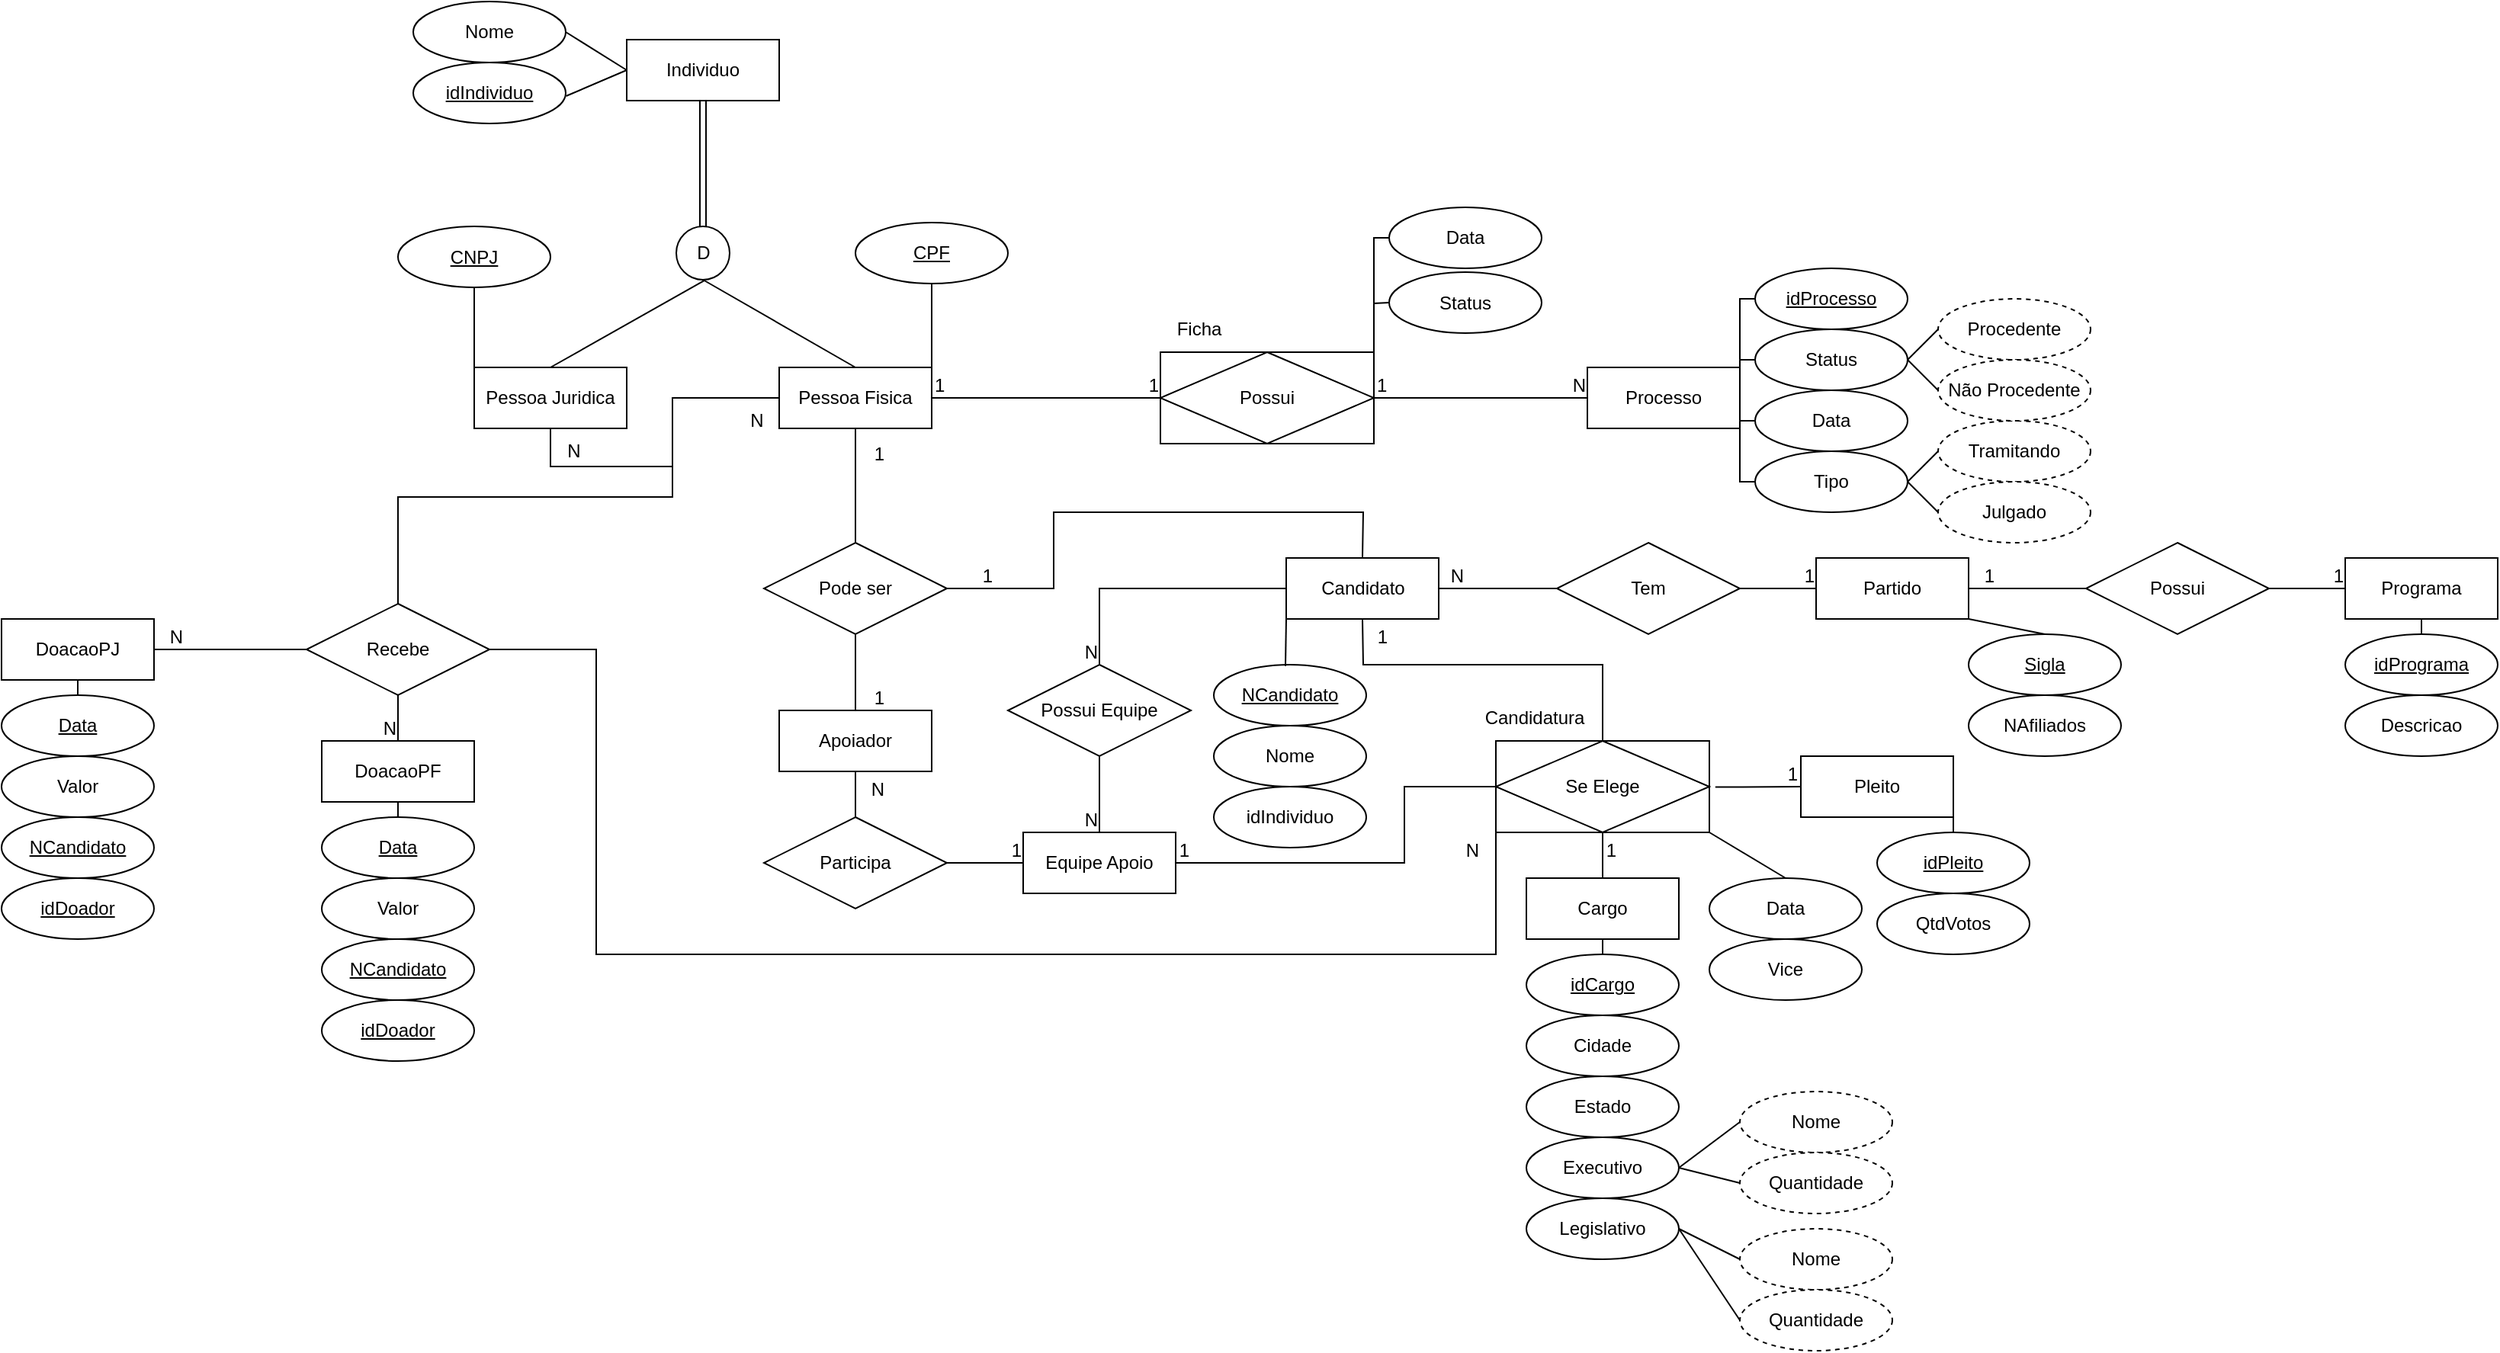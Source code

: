 <mxfile version="24.4.8" type="device">
  <diagram id="C5RBs43oDa-KdzZeNtuy" name="Page-1">
    <mxGraphModel dx="1834" dy="-9" grid="1" gridSize="10" guides="1" tooltips="1" connect="1" arrows="1" fold="1" page="0" pageScale="1" pageWidth="827" pageHeight="1169" math="0" shadow="0">
      <root>
        <mxCell id="WIyWlLk6GJQsqaUBKTNV-0" />
        <mxCell id="WIyWlLk6GJQsqaUBKTNV-1" parent="WIyWlLk6GJQsqaUBKTNV-0" />
        <mxCell id="jks6n9giqGohDa0L0r9i-27" value="D" style="ellipse;whiteSpace=wrap;html=1;aspect=fixed;" vertex="1" parent="WIyWlLk6GJQsqaUBKTNV-1">
          <mxGeometry x="82.5" y="1082.5" width="35" height="35" as="geometry" />
        </mxCell>
        <mxCell id="jks6n9giqGohDa0L0r9i-31" value="" style="endArrow=none;html=1;rounded=0;entryX=0.5;entryY=0;entryDx=0;entryDy=0;exitX=0.5;exitY=1;exitDx=0;exitDy=0;" edge="1" parent="WIyWlLk6GJQsqaUBKTNV-1" source="jks6n9giqGohDa0L0r9i-27" target="jks6n9giqGohDa0L0r9i-64">
          <mxGeometry width="50" height="50" relative="1" as="geometry">
            <mxPoint x="42.5" y="1075" as="sourcePoint" />
            <mxPoint x="92.5" y="1025" as="targetPoint" />
          </mxGeometry>
        </mxCell>
        <mxCell id="jks6n9giqGohDa0L0r9i-33" value="" style="endArrow=none;html=1;rounded=0;entryX=0.529;entryY=1.014;entryDx=0;entryDy=0;entryPerimeter=0;exitX=0.5;exitY=0;exitDx=0;exitDy=0;" edge="1" parent="WIyWlLk6GJQsqaUBKTNV-1" source="jks6n9giqGohDa0L0r9i-63" target="jks6n9giqGohDa0L0r9i-27">
          <mxGeometry width="50" height="50" relative="1" as="geometry">
            <mxPoint x="60" y="1170" as="sourcePoint" />
            <mxPoint x="110" y="1120" as="targetPoint" />
          </mxGeometry>
        </mxCell>
        <mxCell id="jks6n9giqGohDa0L0r9i-37" value="" style="endArrow=none;html=1;rounded=0;exitX=1;exitY=0.5;exitDx=0;exitDy=0;entryX=0;entryY=0.5;entryDx=0;entryDy=0;" edge="1" parent="WIyWlLk6GJQsqaUBKTNV-1" target="jks6n9giqGohDa0L0r9i-62">
          <mxGeometry width="50" height="50" relative="1" as="geometry">
            <mxPoint x="10" y="955" as="sourcePoint" />
            <mxPoint x="90" y="890" as="targetPoint" />
          </mxGeometry>
        </mxCell>
        <mxCell id="jks6n9giqGohDa0L0r9i-38" value="" style="endArrow=none;html=1;rounded=0;exitX=1.004;exitY=0.55;exitDx=0;exitDy=0;entryX=0;entryY=0.5;entryDx=0;entryDy=0;exitPerimeter=0;" edge="1" parent="WIyWlLk6GJQsqaUBKTNV-1" target="jks6n9giqGohDa0L0r9i-62">
          <mxGeometry width="50" height="50" relative="1" as="geometry">
            <mxPoint x="10.24" y="997" as="sourcePoint" />
            <mxPoint x="70" y="1030" as="targetPoint" />
          </mxGeometry>
        </mxCell>
        <mxCell id="jks6n9giqGohDa0L0r9i-39" value="Nome" style="ellipse;whiteSpace=wrap;html=1;align=center;" vertex="1" parent="WIyWlLk6GJQsqaUBKTNV-1">
          <mxGeometry x="-90" y="935" width="100" height="40" as="geometry" />
        </mxCell>
        <mxCell id="jks6n9giqGohDa0L0r9i-40" value="idIndividuo" style="ellipse;whiteSpace=wrap;html=1;align=center;fontStyle=4" vertex="1" parent="WIyWlLk6GJQsqaUBKTNV-1">
          <mxGeometry x="-90" y="975" width="100" height="40" as="geometry" />
        </mxCell>
        <mxCell id="jks6n9giqGohDa0L0r9i-41" value="CNPJ" style="ellipse;whiteSpace=wrap;html=1;align=center;fontStyle=4" vertex="1" parent="WIyWlLk6GJQsqaUBKTNV-1">
          <mxGeometry x="-100" y="1082.5" width="100" height="40" as="geometry" />
        </mxCell>
        <mxCell id="jks6n9giqGohDa0L0r9i-42" value="&lt;div&gt;CPF&lt;/div&gt;" style="ellipse;whiteSpace=wrap;html=1;align=center;fontStyle=4" vertex="1" parent="WIyWlLk6GJQsqaUBKTNV-1">
          <mxGeometry x="200" y="1080" width="100" height="40" as="geometry" />
        </mxCell>
        <mxCell id="jks6n9giqGohDa0L0r9i-46" value="" style="endArrow=none;html=1;rounded=0;exitX=0;exitY=0;exitDx=0;exitDy=0;entryX=0.5;entryY=1;entryDx=0;entryDy=0;" edge="1" parent="WIyWlLk6GJQsqaUBKTNV-1" source="jks6n9giqGohDa0L0r9i-63" target="jks6n9giqGohDa0L0r9i-41">
          <mxGeometry width="50" height="50" relative="1" as="geometry">
            <mxPoint x="50" y="1110" as="sourcePoint" />
            <mxPoint x="100" y="1060" as="targetPoint" />
          </mxGeometry>
        </mxCell>
        <mxCell id="jks6n9giqGohDa0L0r9i-48" value="" style="endArrow=none;html=1;rounded=0;entryX=1;entryY=0;entryDx=0;entryDy=0;exitX=0.5;exitY=1;exitDx=0;exitDy=0;" edge="1" parent="WIyWlLk6GJQsqaUBKTNV-1" source="jks6n9giqGohDa0L0r9i-42" target="jks6n9giqGohDa0L0r9i-64">
          <mxGeometry width="50" height="50" relative="1" as="geometry">
            <mxPoint x="250" y="1120" as="sourcePoint" />
            <mxPoint x="250" y="1100" as="targetPoint" />
          </mxGeometry>
        </mxCell>
        <mxCell id="jks6n9giqGohDa0L0r9i-49" value="&lt;div&gt;Possui&lt;/div&gt;" style="shape=associativeEntity;whiteSpace=wrap;html=1;align=center;" vertex="1" parent="WIyWlLk6GJQsqaUBKTNV-1">
          <mxGeometry x="400" y="1165" width="140" height="60" as="geometry" />
        </mxCell>
        <mxCell id="jks6n9giqGohDa0L0r9i-50" value="Ficha" style="text;html=1;align=center;verticalAlign=middle;resizable=0;points=[];autosize=1;strokeColor=none;fillColor=none;" vertex="1" parent="WIyWlLk6GJQsqaUBKTNV-1">
          <mxGeometry x="400" y="1135" width="50" height="30" as="geometry" />
        </mxCell>
        <mxCell id="jks6n9giqGohDa0L0r9i-51" value="" style="endArrow=none;html=1;rounded=0;exitX=1;exitY=0.5;exitDx=0;exitDy=0;entryX=0;entryY=0.5;entryDx=0;entryDy=0;" edge="1" parent="WIyWlLk6GJQsqaUBKTNV-1" source="jks6n9giqGohDa0L0r9i-64" target="jks6n9giqGohDa0L0r9i-49">
          <mxGeometry relative="1" as="geometry">
            <mxPoint x="260" y="1320" as="sourcePoint" />
            <mxPoint x="420" y="1320" as="targetPoint" />
          </mxGeometry>
        </mxCell>
        <mxCell id="jks6n9giqGohDa0L0r9i-52" value="1" style="resizable=0;html=1;whiteSpace=wrap;align=left;verticalAlign=bottom;" connectable="0" vertex="1" parent="jks6n9giqGohDa0L0r9i-51">
          <mxGeometry x="-1" relative="1" as="geometry" />
        </mxCell>
        <mxCell id="jks6n9giqGohDa0L0r9i-53" value="1" style="resizable=0;html=1;whiteSpace=wrap;align=right;verticalAlign=bottom;" connectable="0" vertex="1" parent="jks6n9giqGohDa0L0r9i-51">
          <mxGeometry x="1" relative="1" as="geometry" />
        </mxCell>
        <mxCell id="jks6n9giqGohDa0L0r9i-55" value="&lt;div&gt;Status&lt;/div&gt;" style="ellipse;whiteSpace=wrap;html=1;align=center;" vertex="1" parent="WIyWlLk6GJQsqaUBKTNV-1">
          <mxGeometry x="550" y="1112.5" width="100" height="40" as="geometry" />
        </mxCell>
        <mxCell id="jks6n9giqGohDa0L0r9i-56" value="Data" style="ellipse;whiteSpace=wrap;html=1;align=center;" vertex="1" parent="WIyWlLk6GJQsqaUBKTNV-1">
          <mxGeometry x="550" y="1070" width="100" height="40" as="geometry" />
        </mxCell>
        <mxCell id="jks6n9giqGohDa0L0r9i-57" value="" style="endArrow=none;html=1;rounded=0;entryX=0;entryY=0.5;entryDx=0;entryDy=0;exitX=1;exitY=0;exitDx=0;exitDy=0;" edge="1" parent="WIyWlLk6GJQsqaUBKTNV-1" source="jks6n9giqGohDa0L0r9i-49" target="jks6n9giqGohDa0L0r9i-56">
          <mxGeometry relative="1" as="geometry">
            <mxPoint x="355" y="1099.9" as="sourcePoint" />
            <mxPoint x="515" y="1099.9" as="targetPoint" />
            <Array as="points">
              <mxPoint x="540" y="1090" />
            </Array>
          </mxGeometry>
        </mxCell>
        <mxCell id="jks6n9giqGohDa0L0r9i-60" value="" style="endArrow=none;html=1;rounded=0;entryX=0;entryY=0.5;entryDx=0;entryDy=0;exitX=1;exitY=0;exitDx=0;exitDy=0;" edge="1" parent="WIyWlLk6GJQsqaUBKTNV-1" source="jks6n9giqGohDa0L0r9i-49" target="jks6n9giqGohDa0L0r9i-55">
          <mxGeometry relative="1" as="geometry">
            <mxPoint x="570" y="1245" as="sourcePoint" />
            <mxPoint x="580" y="1170" as="targetPoint" />
            <Array as="points">
              <mxPoint x="540" y="1133" />
            </Array>
          </mxGeometry>
        </mxCell>
        <mxCell id="jks6n9giqGohDa0L0r9i-62" value="Individuo" style="whiteSpace=wrap;html=1;align=center;" vertex="1" parent="WIyWlLk6GJQsqaUBKTNV-1">
          <mxGeometry x="50" y="960" width="100" height="40" as="geometry" />
        </mxCell>
        <mxCell id="jks6n9giqGohDa0L0r9i-63" value="Pessoa Juridica" style="whiteSpace=wrap;html=1;align=center;" vertex="1" parent="WIyWlLk6GJQsqaUBKTNV-1">
          <mxGeometry x="-50" y="1175" width="100" height="40" as="geometry" />
        </mxCell>
        <mxCell id="jks6n9giqGohDa0L0r9i-64" value="Pessoa Fisica" style="whiteSpace=wrap;html=1;align=center;" vertex="1" parent="WIyWlLk6GJQsqaUBKTNV-1">
          <mxGeometry x="150" y="1175" width="100" height="40" as="geometry" />
        </mxCell>
        <mxCell id="jks6n9giqGohDa0L0r9i-65" value="&lt;div&gt;Processo&lt;/div&gt;" style="whiteSpace=wrap;html=1;align=center;" vertex="1" parent="WIyWlLk6GJQsqaUBKTNV-1">
          <mxGeometry x="680" y="1175" width="100" height="40" as="geometry" />
        </mxCell>
        <mxCell id="jks6n9giqGohDa0L0r9i-67" value="" style="endArrow=none;html=1;rounded=0;exitX=1;exitY=0.5;exitDx=0;exitDy=0;entryX=0;entryY=0.5;entryDx=0;entryDy=0;" edge="1" parent="WIyWlLk6GJQsqaUBKTNV-1" source="jks6n9giqGohDa0L0r9i-49" target="jks6n9giqGohDa0L0r9i-65">
          <mxGeometry relative="1" as="geometry">
            <mxPoint x="570" y="1210" as="sourcePoint" />
            <mxPoint x="730" y="1210" as="targetPoint" />
          </mxGeometry>
        </mxCell>
        <mxCell id="jks6n9giqGohDa0L0r9i-68" value="1" style="resizable=0;html=1;whiteSpace=wrap;align=left;verticalAlign=bottom;" connectable="0" vertex="1" parent="jks6n9giqGohDa0L0r9i-67">
          <mxGeometry x="-1" relative="1" as="geometry" />
        </mxCell>
        <mxCell id="jks6n9giqGohDa0L0r9i-69" value="N" style="resizable=0;html=1;whiteSpace=wrap;align=right;verticalAlign=bottom;" connectable="0" vertex="1" parent="jks6n9giqGohDa0L0r9i-67">
          <mxGeometry x="1" relative="1" as="geometry" />
        </mxCell>
        <mxCell id="jks6n9giqGohDa0L0r9i-70" value="&lt;div&gt;Status&lt;/div&gt;" style="ellipse;whiteSpace=wrap;html=1;align=center;" vertex="1" parent="WIyWlLk6GJQsqaUBKTNV-1">
          <mxGeometry x="790" y="1150" width="100" height="40" as="geometry" />
        </mxCell>
        <mxCell id="jks6n9giqGohDa0L0r9i-71" value="idProcesso" style="ellipse;whiteSpace=wrap;html=1;align=center;fontStyle=4" vertex="1" parent="WIyWlLk6GJQsqaUBKTNV-1">
          <mxGeometry x="790" y="1110" width="100" height="40" as="geometry" />
        </mxCell>
        <mxCell id="jks6n9giqGohDa0L0r9i-72" value="" style="endArrow=none;html=1;rounded=0;entryX=0;entryY=0.5;entryDx=0;entryDy=0;exitX=1;exitY=0;exitDx=0;exitDy=0;" edge="1" parent="WIyWlLk6GJQsqaUBKTNV-1" target="jks6n9giqGohDa0L0r9i-71">
          <mxGeometry relative="1" as="geometry">
            <mxPoint x="780" y="1180" as="sourcePoint" />
            <mxPoint x="755" y="1114.9" as="targetPoint" />
            <Array as="points">
              <mxPoint x="780" y="1130" />
            </Array>
          </mxGeometry>
        </mxCell>
        <mxCell id="jks6n9giqGohDa0L0r9i-73" value="" style="endArrow=none;html=1;rounded=0;entryX=0;entryY=0.5;entryDx=0;entryDy=0;exitX=1;exitY=0;exitDx=0;exitDy=0;" edge="1" parent="WIyWlLk6GJQsqaUBKTNV-1" target="jks6n9giqGohDa0L0r9i-70">
          <mxGeometry relative="1" as="geometry">
            <mxPoint x="780" y="1180" as="sourcePoint" />
            <mxPoint x="820" y="1185" as="targetPoint" />
            <Array as="points">
              <mxPoint x="780" y="1170" />
            </Array>
          </mxGeometry>
        </mxCell>
        <mxCell id="jks6n9giqGohDa0L0r9i-74" value="Tipo" style="ellipse;whiteSpace=wrap;html=1;align=center;" vertex="1" parent="WIyWlLk6GJQsqaUBKTNV-1">
          <mxGeometry x="790" y="1230" width="100" height="40" as="geometry" />
        </mxCell>
        <mxCell id="jks6n9giqGohDa0L0r9i-75" value="Data" style="ellipse;whiteSpace=wrap;html=1;align=center;" vertex="1" parent="WIyWlLk6GJQsqaUBKTNV-1">
          <mxGeometry x="790" y="1190" width="100" height="40" as="geometry" />
        </mxCell>
        <mxCell id="jks6n9giqGohDa0L0r9i-76" value="" style="endArrow=none;html=1;rounded=0;entryX=0;entryY=0.5;entryDx=0;entryDy=0;exitX=1;exitY=1;exitDx=0;exitDy=0;" edge="1" parent="WIyWlLk6GJQsqaUBKTNV-1" target="jks6n9giqGohDa0L0r9i-75" source="jks6n9giqGohDa0L0r9i-65">
          <mxGeometry relative="1" as="geometry">
            <mxPoint x="780" y="1220" as="sourcePoint" />
            <mxPoint x="755" y="1244.9" as="targetPoint" />
            <Array as="points">
              <mxPoint x="780" y="1210" />
            </Array>
          </mxGeometry>
        </mxCell>
        <mxCell id="jks6n9giqGohDa0L0r9i-77" value="" style="endArrow=none;html=1;rounded=0;entryX=0;entryY=0.5;entryDx=0;entryDy=0;exitX=1;exitY=1;exitDx=0;exitDy=0;" edge="1" parent="WIyWlLk6GJQsqaUBKTNV-1" target="jks6n9giqGohDa0L0r9i-74" source="jks6n9giqGohDa0L0r9i-65">
          <mxGeometry relative="1" as="geometry">
            <mxPoint x="780" y="1220" as="sourcePoint" />
            <mxPoint x="820" y="1315" as="targetPoint" />
            <Array as="points">
              <mxPoint x="780" y="1250" />
            </Array>
          </mxGeometry>
        </mxCell>
        <mxCell id="jks6n9giqGohDa0L0r9i-79" value="Pode ser" style="shape=rhombus;perimeter=rhombusPerimeter;whiteSpace=wrap;html=1;align=center;" vertex="1" parent="WIyWlLk6GJQsqaUBKTNV-1">
          <mxGeometry x="140" y="1290" width="120" height="60" as="geometry" />
        </mxCell>
        <mxCell id="jks6n9giqGohDa0L0r9i-83" value="" style="endArrow=none;html=1;rounded=0;exitX=0.5;exitY=1;exitDx=0;exitDy=0;entryX=0.5;entryY=0;entryDx=0;entryDy=0;" edge="1" parent="WIyWlLk6GJQsqaUBKTNV-1" source="jks6n9giqGohDa0L0r9i-64" target="jks6n9giqGohDa0L0r9i-79">
          <mxGeometry relative="1" as="geometry">
            <mxPoint x="250" y="1290" as="sourcePoint" />
            <mxPoint x="410" y="1290" as="targetPoint" />
          </mxGeometry>
        </mxCell>
        <mxCell id="jks6n9giqGohDa0L0r9i-84" value="1" style="resizable=0;html=1;whiteSpace=wrap;align=right;verticalAlign=bottom;" connectable="0" vertex="1" parent="jks6n9giqGohDa0L0r9i-83">
          <mxGeometry x="1" relative="1" as="geometry">
            <mxPoint x="20" y="-50" as="offset" />
          </mxGeometry>
        </mxCell>
        <mxCell id="jks6n9giqGohDa0L0r9i-85" value="Apoiador" style="whiteSpace=wrap;html=1;align=center;" vertex="1" parent="WIyWlLk6GJQsqaUBKTNV-1">
          <mxGeometry x="150" y="1400" width="100" height="40" as="geometry" />
        </mxCell>
        <mxCell id="jks6n9giqGohDa0L0r9i-86" value="Candidato" style="whiteSpace=wrap;html=1;align=center;" vertex="1" parent="WIyWlLk6GJQsqaUBKTNV-1">
          <mxGeometry x="482.5" y="1300" width="100" height="40" as="geometry" />
        </mxCell>
        <mxCell id="jks6n9giqGohDa0L0r9i-87" value="" style="endArrow=none;html=1;rounded=0;exitX=0.5;exitY=0;exitDx=0;exitDy=0;entryX=1;entryY=0.5;entryDx=0;entryDy=0;" edge="1" parent="WIyWlLk6GJQsqaUBKTNV-1" source="jks6n9giqGohDa0L0r9i-86" target="jks6n9giqGohDa0L0r9i-79">
          <mxGeometry relative="1" as="geometry">
            <mxPoint x="280" y="1225" as="sourcePoint" />
            <mxPoint x="280" y="1300" as="targetPoint" />
            <Array as="points">
              <mxPoint x="533" y="1270" />
              <mxPoint x="330" y="1270" />
              <mxPoint x="330" y="1320" />
            </Array>
          </mxGeometry>
        </mxCell>
        <mxCell id="jks6n9giqGohDa0L0r9i-88" value="1" style="resizable=0;html=1;whiteSpace=wrap;align=right;verticalAlign=bottom;" connectable="0" vertex="1" parent="jks6n9giqGohDa0L0r9i-87">
          <mxGeometry x="1" relative="1" as="geometry">
            <mxPoint x="31" as="offset" />
          </mxGeometry>
        </mxCell>
        <mxCell id="jks6n9giqGohDa0L0r9i-89" value="" style="endArrow=none;html=1;rounded=0;exitX=0.5;exitY=0;exitDx=0;exitDy=0;entryX=0.5;entryY=1;entryDx=0;entryDy=0;" edge="1" parent="WIyWlLk6GJQsqaUBKTNV-1" source="jks6n9giqGohDa0L0r9i-85" target="jks6n9giqGohDa0L0r9i-79">
          <mxGeometry relative="1" as="geometry">
            <mxPoint x="220" y="1235" as="sourcePoint" />
            <mxPoint x="220" y="1310" as="targetPoint" />
          </mxGeometry>
        </mxCell>
        <mxCell id="jks6n9giqGohDa0L0r9i-90" value="1" style="resizable=0;html=1;whiteSpace=wrap;align=right;verticalAlign=bottom;" connectable="0" vertex="1" parent="jks6n9giqGohDa0L0r9i-89">
          <mxGeometry x="1" relative="1" as="geometry">
            <mxPoint x="20" y="50" as="offset" />
          </mxGeometry>
        </mxCell>
        <mxCell id="jks6n9giqGohDa0L0r9i-100" value="Tem" style="shape=rhombus;perimeter=rhombusPerimeter;whiteSpace=wrap;html=1;align=center;" vertex="1" parent="WIyWlLk6GJQsqaUBKTNV-1">
          <mxGeometry x="660" y="1290" width="120" height="60" as="geometry" />
        </mxCell>
        <mxCell id="jks6n9giqGohDa0L0r9i-101" value="" style="endArrow=none;html=1;rounded=0;entryX=1;entryY=0.5;entryDx=0;entryDy=0;" edge="1" parent="WIyWlLk6GJQsqaUBKTNV-1" source="jks6n9giqGohDa0L0r9i-100" target="jks6n9giqGohDa0L0r9i-86">
          <mxGeometry relative="1" as="geometry">
            <mxPoint x="680" y="1440" as="sourcePoint" />
            <mxPoint x="740" y="1340" as="targetPoint" />
          </mxGeometry>
        </mxCell>
        <mxCell id="jks6n9giqGohDa0L0r9i-102" value="N" style="resizable=0;html=1;whiteSpace=wrap;align=right;verticalAlign=bottom;" connectable="0" vertex="1" parent="jks6n9giqGohDa0L0r9i-101">
          <mxGeometry x="1" relative="1" as="geometry">
            <mxPoint x="18" as="offset" />
          </mxGeometry>
        </mxCell>
        <mxCell id="jks6n9giqGohDa0L0r9i-103" value="Partido" style="whiteSpace=wrap;html=1;align=center;" vertex="1" parent="WIyWlLk6GJQsqaUBKTNV-1">
          <mxGeometry x="830" y="1300" width="100" height="40" as="geometry" />
        </mxCell>
        <mxCell id="jks6n9giqGohDa0L0r9i-104" value="" style="endArrow=none;html=1;rounded=0;exitX=1;exitY=0.5;exitDx=0;exitDy=0;entryX=0;entryY=0.5;entryDx=0;entryDy=0;" edge="1" parent="WIyWlLk6GJQsqaUBKTNV-1" source="jks6n9giqGohDa0L0r9i-100" target="jks6n9giqGohDa0L0r9i-103">
          <mxGeometry relative="1" as="geometry">
            <mxPoint x="730" y="1380" as="sourcePoint" />
            <mxPoint x="890" y="1380" as="targetPoint" />
          </mxGeometry>
        </mxCell>
        <mxCell id="jks6n9giqGohDa0L0r9i-105" value="1" style="resizable=0;html=1;whiteSpace=wrap;align=right;verticalAlign=bottom;" connectable="0" vertex="1" parent="jks6n9giqGohDa0L0r9i-104">
          <mxGeometry x="1" relative="1" as="geometry" />
        </mxCell>
        <mxCell id="jks6n9giqGohDa0L0r9i-106" value="Sigla" style="ellipse;whiteSpace=wrap;html=1;align=center;fontStyle=4" vertex="1" parent="WIyWlLk6GJQsqaUBKTNV-1">
          <mxGeometry x="930" y="1350" width="100" height="40" as="geometry" />
        </mxCell>
        <mxCell id="jks6n9giqGohDa0L0r9i-107" value="NAfiliados" style="ellipse;whiteSpace=wrap;html=1;align=center;" vertex="1" parent="WIyWlLk6GJQsqaUBKTNV-1">
          <mxGeometry x="930" y="1390" width="100" height="40" as="geometry" />
        </mxCell>
        <mxCell id="jks6n9giqGohDa0L0r9i-109" value="" style="endArrow=none;html=1;rounded=0;exitX=0.5;exitY=0;exitDx=0;exitDy=0;entryX=1;entryY=1;entryDx=0;entryDy=0;" edge="1" parent="WIyWlLk6GJQsqaUBKTNV-1" source="jks6n9giqGohDa0L0r9i-106" target="jks6n9giqGohDa0L0r9i-103">
          <mxGeometry relative="1" as="geometry">
            <mxPoint x="750" y="1340" as="sourcePoint" />
            <mxPoint x="910" y="1340" as="targetPoint" />
          </mxGeometry>
        </mxCell>
        <mxCell id="jks6n9giqGohDa0L0r9i-112" value="Possui" style="shape=rhombus;perimeter=rhombusPerimeter;whiteSpace=wrap;html=1;align=center;" vertex="1" parent="WIyWlLk6GJQsqaUBKTNV-1">
          <mxGeometry x="1007" y="1290" width="120" height="60" as="geometry" />
        </mxCell>
        <mxCell id="jks6n9giqGohDa0L0r9i-113" value="" style="endArrow=none;html=1;rounded=0;entryX=1;entryY=0.5;entryDx=0;entryDy=0;" edge="1" parent="WIyWlLk6GJQsqaUBKTNV-1" source="jks6n9giqGohDa0L0r9i-112">
          <mxGeometry relative="1" as="geometry">
            <mxPoint x="1027" y="1440" as="sourcePoint" />
            <mxPoint x="930" y="1320" as="targetPoint" />
          </mxGeometry>
        </mxCell>
        <mxCell id="jks6n9giqGohDa0L0r9i-114" value="1" style="resizable=0;html=1;whiteSpace=wrap;align=right;verticalAlign=bottom;" connectable="0" vertex="1" parent="jks6n9giqGohDa0L0r9i-113">
          <mxGeometry x="1" relative="1" as="geometry">
            <mxPoint x="18" as="offset" />
          </mxGeometry>
        </mxCell>
        <mxCell id="jks6n9giqGohDa0L0r9i-115" value="" style="edgeStyle=orthogonalEdgeStyle;rounded=0;orthogonalLoop=1;jettySize=auto;html=1;" edge="1" parent="WIyWlLk6GJQsqaUBKTNV-1" source="jks6n9giqGohDa0L0r9i-116">
          <mxGeometry relative="1" as="geometry">
            <mxPoint x="1227" y="1420" as="targetPoint" />
          </mxGeometry>
        </mxCell>
        <mxCell id="jks6n9giqGohDa0L0r9i-116" value="Programa" style="whiteSpace=wrap;html=1;align=center;" vertex="1" parent="WIyWlLk6GJQsqaUBKTNV-1">
          <mxGeometry x="1177" y="1300" width="100" height="40" as="geometry" />
        </mxCell>
        <mxCell id="jks6n9giqGohDa0L0r9i-117" value="" style="endArrow=none;html=1;rounded=0;exitX=1;exitY=0.5;exitDx=0;exitDy=0;entryX=0;entryY=0.5;entryDx=0;entryDy=0;" edge="1" parent="WIyWlLk6GJQsqaUBKTNV-1" source="jks6n9giqGohDa0L0r9i-112" target="jks6n9giqGohDa0L0r9i-116">
          <mxGeometry relative="1" as="geometry">
            <mxPoint x="1077" y="1380" as="sourcePoint" />
            <mxPoint x="1237" y="1380" as="targetPoint" />
          </mxGeometry>
        </mxCell>
        <mxCell id="jks6n9giqGohDa0L0r9i-118" value="1" style="resizable=0;html=1;whiteSpace=wrap;align=right;verticalAlign=bottom;" connectable="0" vertex="1" parent="jks6n9giqGohDa0L0r9i-117">
          <mxGeometry x="1" relative="1" as="geometry" />
        </mxCell>
        <mxCell id="jks6n9giqGohDa0L0r9i-119" value="idPrograma" style="ellipse;whiteSpace=wrap;html=1;align=center;fontStyle=4" vertex="1" parent="WIyWlLk6GJQsqaUBKTNV-1">
          <mxGeometry x="1177" y="1350" width="100" height="40" as="geometry" />
        </mxCell>
        <mxCell id="jks6n9giqGohDa0L0r9i-120" value="Descricao" style="ellipse;whiteSpace=wrap;html=1;align=center;" vertex="1" parent="WIyWlLk6GJQsqaUBKTNV-1">
          <mxGeometry x="1177" y="1390" width="100" height="40" as="geometry" />
        </mxCell>
        <mxCell id="jks6n9giqGohDa0L0r9i-121" value="" style="endArrow=none;html=1;rounded=0;exitX=0.5;exitY=0;exitDx=0;exitDy=0;entryX=0.5;entryY=1;entryDx=0;entryDy=0;" edge="1" parent="WIyWlLk6GJQsqaUBKTNV-1" source="jks6n9giqGohDa0L0r9i-119" target="jks6n9giqGohDa0L0r9i-116">
          <mxGeometry relative="1" as="geometry">
            <mxPoint x="1097" y="1340" as="sourcePoint" />
            <mxPoint x="1257" y="1340" as="targetPoint" />
          </mxGeometry>
        </mxCell>
        <mxCell id="jks6n9giqGohDa0L0r9i-125" value="Se Elege" style="shape=associativeEntity;whiteSpace=wrap;html=1;align=center;" vertex="1" parent="WIyWlLk6GJQsqaUBKTNV-1">
          <mxGeometry x="620" y="1420" width="140" height="60" as="geometry" />
        </mxCell>
        <mxCell id="jks6n9giqGohDa0L0r9i-126" value="Candidatura" style="text;html=1;align=center;verticalAlign=middle;resizable=0;points=[];autosize=1;strokeColor=none;fillColor=none;" vertex="1" parent="WIyWlLk6GJQsqaUBKTNV-1">
          <mxGeometry x="600" y="1390" width="90" height="30" as="geometry" />
        </mxCell>
        <mxCell id="jks6n9giqGohDa0L0r9i-127" value="" style="endArrow=none;html=1;rounded=0;exitX=0.5;exitY=1;exitDx=0;exitDy=0;entryX=0.5;entryY=0;entryDx=0;entryDy=0;" edge="1" parent="WIyWlLk6GJQsqaUBKTNV-1" source="jks6n9giqGohDa0L0r9i-86" target="jks6n9giqGohDa0L0r9i-125">
          <mxGeometry relative="1" as="geometry">
            <mxPoint x="500" y="1350" as="sourcePoint" />
            <mxPoint x="660" y="1350" as="targetPoint" />
            <Array as="points">
              <mxPoint x="533" y="1370" />
              <mxPoint x="580" y="1370" />
              <mxPoint x="690" y="1370" />
            </Array>
          </mxGeometry>
        </mxCell>
        <mxCell id="jks6n9giqGohDa0L0r9i-128" value="NCandidato" style="ellipse;whiteSpace=wrap;html=1;align=center;fontStyle=4" vertex="1" parent="WIyWlLk6GJQsqaUBKTNV-1">
          <mxGeometry x="435" y="1370" width="100" height="40" as="geometry" />
        </mxCell>
        <mxCell id="jks6n9giqGohDa0L0r9i-129" value="Nome" style="ellipse;whiteSpace=wrap;html=1;align=center;" vertex="1" parent="WIyWlLk6GJQsqaUBKTNV-1">
          <mxGeometry x="435" y="1410" width="100" height="40" as="geometry" />
        </mxCell>
        <mxCell id="jks6n9giqGohDa0L0r9i-130" value="idIndividuo" style="ellipse;whiteSpace=wrap;html=1;align=center;" vertex="1" parent="WIyWlLk6GJQsqaUBKTNV-1">
          <mxGeometry x="435" y="1450" width="100" height="40" as="geometry" />
        </mxCell>
        <mxCell id="jks6n9giqGohDa0L0r9i-138" value="Cargo" style="whiteSpace=wrap;html=1;align=center;" vertex="1" parent="WIyWlLk6GJQsqaUBKTNV-1">
          <mxGeometry x="640" y="1510" width="100" height="40" as="geometry" />
        </mxCell>
        <mxCell id="jks6n9giqGohDa0L0r9i-139" value="idCargo" style="ellipse;whiteSpace=wrap;html=1;align=center;fontStyle=4" vertex="1" parent="WIyWlLk6GJQsqaUBKTNV-1">
          <mxGeometry x="640" y="1560" width="100" height="40" as="geometry" />
        </mxCell>
        <mxCell id="jks6n9giqGohDa0L0r9i-140" value="Cidade" style="ellipse;whiteSpace=wrap;html=1;align=center;" vertex="1" parent="WIyWlLk6GJQsqaUBKTNV-1">
          <mxGeometry x="640" y="1600" width="100" height="40" as="geometry" />
        </mxCell>
        <mxCell id="jks6n9giqGohDa0L0r9i-141" value="Estado" style="ellipse;whiteSpace=wrap;html=1;align=center;" vertex="1" parent="WIyWlLk6GJQsqaUBKTNV-1">
          <mxGeometry x="640" y="1640" width="100" height="40" as="geometry" />
        </mxCell>
        <mxCell id="jks6n9giqGohDa0L0r9i-143" value="" style="endArrow=none;html=1;rounded=0;exitX=0.5;exitY=1;exitDx=0;exitDy=0;entryX=0.5;entryY=0;entryDx=0;entryDy=0;" edge="1" parent="WIyWlLk6GJQsqaUBKTNV-1" source="jks6n9giqGohDa0L0r9i-125" target="jks6n9giqGohDa0L0r9i-138">
          <mxGeometry relative="1" as="geometry">
            <mxPoint x="760" y="1499.43" as="sourcePoint" />
            <mxPoint x="920" y="1499.43" as="targetPoint" />
          </mxGeometry>
        </mxCell>
        <mxCell id="jks6n9giqGohDa0L0r9i-144" value="" style="endArrow=none;html=1;rounded=0;exitX=0.5;exitY=1;exitDx=0;exitDy=0;entryX=0.5;entryY=0;entryDx=0;entryDy=0;" edge="1" parent="WIyWlLk6GJQsqaUBKTNV-1" source="jks6n9giqGohDa0L0r9i-138" target="jks6n9giqGohDa0L0r9i-139">
          <mxGeometry relative="1" as="geometry">
            <mxPoint x="725" y="1560" as="sourcePoint" />
            <mxPoint x="885" y="1560" as="targetPoint" />
          </mxGeometry>
        </mxCell>
        <mxCell id="jks6n9giqGohDa0L0r9i-145" value="Pleito" style="whiteSpace=wrap;html=1;align=center;" vertex="1" parent="WIyWlLk6GJQsqaUBKTNV-1">
          <mxGeometry x="820" y="1430" width="100" height="40" as="geometry" />
        </mxCell>
        <mxCell id="jks6n9giqGohDa0L0r9i-146" value="1" style="resizable=0;html=1;whiteSpace=wrap;align=right;verticalAlign=bottom;" connectable="0" vertex="1" parent="WIyWlLk6GJQsqaUBKTNV-1">
          <mxGeometry x="550.004" y="1360" as="geometry" />
        </mxCell>
        <mxCell id="jks6n9giqGohDa0L0r9i-147" value="1" style="resizable=0;html=1;whiteSpace=wrap;align=right;verticalAlign=bottom;" connectable="0" vertex="1" parent="WIyWlLk6GJQsqaUBKTNV-1">
          <mxGeometry x="700.004" y="1500" as="geometry" />
        </mxCell>
        <mxCell id="jks6n9giqGohDa0L0r9i-148" value="" style="endArrow=none;html=1;rounded=0;exitX=1.028;exitY=0.505;exitDx=0;exitDy=0;entryX=0;entryY=0.5;entryDx=0;entryDy=0;exitPerimeter=0;" edge="1" parent="WIyWlLk6GJQsqaUBKTNV-1" source="jks6n9giqGohDa0L0r9i-125" target="jks6n9giqGohDa0L0r9i-145">
          <mxGeometry relative="1" as="geometry">
            <mxPoint x="780" y="1469.71" as="sourcePoint" />
            <mxPoint x="940" y="1469.71" as="targetPoint" />
            <Array as="points" />
          </mxGeometry>
        </mxCell>
        <mxCell id="jks6n9giqGohDa0L0r9i-149" value="1" style="resizable=0;html=1;whiteSpace=wrap;align=right;verticalAlign=bottom;" connectable="0" vertex="1" parent="jks6n9giqGohDa0L0r9i-148">
          <mxGeometry x="1" relative="1" as="geometry" />
        </mxCell>
        <mxCell id="jks6n9giqGohDa0L0r9i-150" value="idPleito" style="ellipse;whiteSpace=wrap;html=1;align=center;fontStyle=4" vertex="1" parent="WIyWlLk6GJQsqaUBKTNV-1">
          <mxGeometry x="870" y="1480" width="100" height="40" as="geometry" />
        </mxCell>
        <mxCell id="jks6n9giqGohDa0L0r9i-152" value="QtdVotos" style="ellipse;whiteSpace=wrap;html=1;align=center;" vertex="1" parent="WIyWlLk6GJQsqaUBKTNV-1">
          <mxGeometry x="870" y="1520" width="100" height="40" as="geometry" />
        </mxCell>
        <mxCell id="jks6n9giqGohDa0L0r9i-153" value="" style="endArrow=none;html=1;rounded=0;exitX=1;exitY=1;exitDx=0;exitDy=0;entryX=0.5;entryY=0;entryDx=0;entryDy=0;" edge="1" parent="WIyWlLk6GJQsqaUBKTNV-1" source="jks6n9giqGohDa0L0r9i-145" target="jks6n9giqGohDa0L0r9i-150">
          <mxGeometry relative="1" as="geometry">
            <mxPoint x="810" y="1570" as="sourcePoint" />
            <mxPoint x="970" y="1570" as="targetPoint" />
          </mxGeometry>
        </mxCell>
        <mxCell id="jks6n9giqGohDa0L0r9i-154" value="Possui Equipe" style="shape=rhombus;perimeter=rhombusPerimeter;whiteSpace=wrap;html=1;align=center;" vertex="1" parent="WIyWlLk6GJQsqaUBKTNV-1">
          <mxGeometry x="300" y="1370" width="120" height="60" as="geometry" />
        </mxCell>
        <mxCell id="jks6n9giqGohDa0L0r9i-155" value="" style="endArrow=none;html=1;rounded=0;entryX=0.5;entryY=0;entryDx=0;entryDy=0;exitX=0;exitY=0.5;exitDx=0;exitDy=0;" edge="1" parent="WIyWlLk6GJQsqaUBKTNV-1" source="jks6n9giqGohDa0L0r9i-86" target="jks6n9giqGohDa0L0r9i-154">
          <mxGeometry relative="1" as="geometry">
            <mxPoint x="292.5" y="1349.31" as="sourcePoint" />
            <mxPoint x="452.5" y="1349.31" as="targetPoint" />
            <Array as="points">
              <mxPoint x="360" y="1320" />
            </Array>
          </mxGeometry>
        </mxCell>
        <mxCell id="jks6n9giqGohDa0L0r9i-156" value="N" style="resizable=0;html=1;whiteSpace=wrap;align=right;verticalAlign=bottom;" connectable="0" vertex="1" parent="jks6n9giqGohDa0L0r9i-155">
          <mxGeometry x="1" relative="1" as="geometry" />
        </mxCell>
        <mxCell id="jks6n9giqGohDa0L0r9i-157" value="Equipe Apoio" style="whiteSpace=wrap;html=1;align=center;" vertex="1" parent="WIyWlLk6GJQsqaUBKTNV-1">
          <mxGeometry x="310" y="1480" width="100" height="40" as="geometry" />
        </mxCell>
        <mxCell id="jks6n9giqGohDa0L0r9i-158" value="" style="endArrow=none;html=1;rounded=0;exitX=0.5;exitY=1;exitDx=0;exitDy=0;entryX=0.5;entryY=0;entryDx=0;entryDy=0;" edge="1" parent="WIyWlLk6GJQsqaUBKTNV-1" source="jks6n9giqGohDa0L0r9i-154" target="jks6n9giqGohDa0L0r9i-157">
          <mxGeometry relative="1" as="geometry">
            <mxPoint x="320" y="1440" as="sourcePoint" />
            <mxPoint x="480" y="1440" as="targetPoint" />
          </mxGeometry>
        </mxCell>
        <mxCell id="jks6n9giqGohDa0L0r9i-159" value="N" style="resizable=0;html=1;whiteSpace=wrap;align=right;verticalAlign=bottom;" connectable="0" vertex="1" parent="jks6n9giqGohDa0L0r9i-158">
          <mxGeometry x="1" relative="1" as="geometry" />
        </mxCell>
        <mxCell id="jks6n9giqGohDa0L0r9i-160" value="" style="endArrow=none;html=1;rounded=0;entryX=0;entryY=1;entryDx=0;entryDy=0;exitX=0.47;exitY=0.022;exitDx=0;exitDy=0;exitPerimeter=0;" edge="1" parent="WIyWlLk6GJQsqaUBKTNV-1" source="jks6n9giqGohDa0L0r9i-128" target="jks6n9giqGohDa0L0r9i-86">
          <mxGeometry relative="1" as="geometry">
            <mxPoint x="483" y="1380" as="sourcePoint" />
            <mxPoint x="460" y="1440" as="targetPoint" />
          </mxGeometry>
        </mxCell>
        <mxCell id="jks6n9giqGohDa0L0r9i-161" value="Data" style="ellipse;whiteSpace=wrap;html=1;align=center;" vertex="1" parent="WIyWlLk6GJQsqaUBKTNV-1">
          <mxGeometry x="760" y="1510" width="100" height="40" as="geometry" />
        </mxCell>
        <mxCell id="jks6n9giqGohDa0L0r9i-163" value="Vice" style="ellipse;whiteSpace=wrap;html=1;align=center;" vertex="1" parent="WIyWlLk6GJQsqaUBKTNV-1">
          <mxGeometry x="760" y="1550" width="100" height="40" as="geometry" />
        </mxCell>
        <mxCell id="jks6n9giqGohDa0L0r9i-164" value="" style="endArrow=none;html=1;rounded=0;exitX=1;exitY=1;exitDx=0;exitDy=0;entryX=0.5;entryY=0;entryDx=0;entryDy=0;" edge="1" parent="WIyWlLk6GJQsqaUBKTNV-1" source="jks6n9giqGohDa0L0r9i-125" target="jks6n9giqGohDa0L0r9i-161">
          <mxGeometry relative="1" as="geometry">
            <mxPoint x="770" y="1510" as="sourcePoint" />
            <mxPoint x="930" y="1510" as="targetPoint" />
          </mxGeometry>
        </mxCell>
        <mxCell id="jks6n9giqGohDa0L0r9i-165" value="" style="endArrow=none;html=1;rounded=0;entryX=1;entryY=0.5;entryDx=0;entryDy=0;exitX=0;exitY=0.5;exitDx=0;exitDy=0;" edge="1" parent="WIyWlLk6GJQsqaUBKTNV-1" source="jks6n9giqGohDa0L0r9i-125" target="jks6n9giqGohDa0L0r9i-157">
          <mxGeometry relative="1" as="geometry">
            <mxPoint x="350" y="1570" as="sourcePoint" />
            <mxPoint x="510" y="1570" as="targetPoint" />
            <Array as="points">
              <mxPoint x="560" y="1450" />
              <mxPoint x="560" y="1500" />
            </Array>
          </mxGeometry>
        </mxCell>
        <mxCell id="jks6n9giqGohDa0L0r9i-166" value="1" style="resizable=0;html=1;whiteSpace=wrap;align=right;verticalAlign=bottom;" connectable="0" vertex="1" parent="jks6n9giqGohDa0L0r9i-165">
          <mxGeometry x="1" relative="1" as="geometry">
            <mxPoint x="10" as="offset" />
          </mxGeometry>
        </mxCell>
        <mxCell id="jks6n9giqGohDa0L0r9i-167" value="Participa" style="shape=rhombus;perimeter=rhombusPerimeter;whiteSpace=wrap;html=1;align=center;" vertex="1" parent="WIyWlLk6GJQsqaUBKTNV-1">
          <mxGeometry x="140" y="1470" width="120" height="60" as="geometry" />
        </mxCell>
        <mxCell id="jks6n9giqGohDa0L0r9i-168" value="" style="endArrow=none;html=1;rounded=0;exitX=1;exitY=0.5;exitDx=0;exitDy=0;entryX=0;entryY=0.5;entryDx=0;entryDy=0;" edge="1" parent="WIyWlLk6GJQsqaUBKTNV-1" source="jks6n9giqGohDa0L0r9i-167" target="jks6n9giqGohDa0L0r9i-157">
          <mxGeometry relative="1" as="geometry">
            <mxPoint x="300" y="1540" as="sourcePoint" />
            <mxPoint x="460" y="1540" as="targetPoint" />
          </mxGeometry>
        </mxCell>
        <mxCell id="jks6n9giqGohDa0L0r9i-169" value="1" style="resizable=0;html=1;whiteSpace=wrap;align=right;verticalAlign=bottom;" connectable="0" vertex="1" parent="jks6n9giqGohDa0L0r9i-168">
          <mxGeometry x="1" relative="1" as="geometry" />
        </mxCell>
        <mxCell id="jks6n9giqGohDa0L0r9i-170" value="" style="endArrow=none;html=1;rounded=0;exitX=0.5;exitY=0;exitDx=0;exitDy=0;entryX=0.5;entryY=1;entryDx=0;entryDy=0;" edge="1" parent="WIyWlLk6GJQsqaUBKTNV-1" source="jks6n9giqGohDa0L0r9i-167" target="jks6n9giqGohDa0L0r9i-85">
          <mxGeometry relative="1" as="geometry">
            <mxPoint x="-90" y="1430" as="sourcePoint" />
            <mxPoint x="90" y="1340" as="targetPoint" />
          </mxGeometry>
        </mxCell>
        <mxCell id="jks6n9giqGohDa0L0r9i-171" value="N" style="resizable=0;html=1;whiteSpace=wrap;align=right;verticalAlign=bottom;" connectable="0" vertex="1" parent="jks6n9giqGohDa0L0r9i-170">
          <mxGeometry x="1" relative="1" as="geometry">
            <mxPoint x="20" y="20" as="offset" />
          </mxGeometry>
        </mxCell>
        <mxCell id="jks6n9giqGohDa0L0r9i-172" value="Executivo" style="ellipse;whiteSpace=wrap;html=1;align=center;" vertex="1" parent="WIyWlLk6GJQsqaUBKTNV-1">
          <mxGeometry x="640" y="1680" width="100" height="40" as="geometry" />
        </mxCell>
        <mxCell id="jks6n9giqGohDa0L0r9i-173" value="Legislativo" style="ellipse;whiteSpace=wrap;html=1;align=center;" vertex="1" parent="WIyWlLk6GJQsqaUBKTNV-1">
          <mxGeometry x="640" y="1720" width="100" height="40" as="geometry" />
        </mxCell>
        <mxCell id="jks6n9giqGohDa0L0r9i-174" value="Nome" style="ellipse;whiteSpace=wrap;html=1;align=center;dashed=1;" vertex="1" parent="WIyWlLk6GJQsqaUBKTNV-1">
          <mxGeometry x="780" y="1650" width="100" height="40" as="geometry" />
        </mxCell>
        <mxCell id="jks6n9giqGohDa0L0r9i-175" value="Quantidade" style="ellipse;whiteSpace=wrap;html=1;align=center;dashed=1;" vertex="1" parent="WIyWlLk6GJQsqaUBKTNV-1">
          <mxGeometry x="780" y="1690" width="100" height="40" as="geometry" />
        </mxCell>
        <mxCell id="jks6n9giqGohDa0L0r9i-176" value="" style="endArrow=none;html=1;rounded=0;exitX=1;exitY=0.5;exitDx=0;exitDy=0;entryX=0;entryY=0.5;entryDx=0;entryDy=0;" edge="1" parent="WIyWlLk6GJQsqaUBKTNV-1" source="jks6n9giqGohDa0L0r9i-172" target="jks6n9giqGohDa0L0r9i-175">
          <mxGeometry relative="1" as="geometry">
            <mxPoint x="880" y="1650" as="sourcePoint" />
            <mxPoint x="1040" y="1650" as="targetPoint" />
          </mxGeometry>
        </mxCell>
        <mxCell id="jks6n9giqGohDa0L0r9i-177" value="" style="endArrow=none;html=1;rounded=0;exitX=1;exitY=0.5;exitDx=0;exitDy=0;entryX=0;entryY=0.5;entryDx=0;entryDy=0;" edge="1" parent="WIyWlLk6GJQsqaUBKTNV-1" source="jks6n9giqGohDa0L0r9i-172" target="jks6n9giqGohDa0L0r9i-174">
          <mxGeometry relative="1" as="geometry">
            <mxPoint x="750" y="1650" as="sourcePoint" />
            <mxPoint x="910" y="1650" as="targetPoint" />
          </mxGeometry>
        </mxCell>
        <mxCell id="jks6n9giqGohDa0L0r9i-178" value="" style="endArrow=none;html=1;rounded=0;exitX=1;exitY=0.5;exitDx=0;exitDy=0;entryX=0;entryY=0.5;entryDx=0;entryDy=0;" edge="1" parent="WIyWlLk6GJQsqaUBKTNV-1" source="jks6n9giqGohDa0L0r9i-173" target="jks6n9giqGohDa0L0r9i-181">
          <mxGeometry relative="1" as="geometry">
            <mxPoint x="572.7" y="1780.0" as="sourcePoint" />
            <mxPoint x="700" y="1827.68" as="targetPoint" />
          </mxGeometry>
        </mxCell>
        <mxCell id="jks6n9giqGohDa0L0r9i-179" value="" style="endArrow=none;html=1;rounded=0;exitX=1;exitY=0.5;exitDx=0;exitDy=0;entryX=0;entryY=0.5;entryDx=0;entryDy=0;" edge="1" parent="WIyWlLk6GJQsqaUBKTNV-1" source="jks6n9giqGohDa0L0r9i-173" target="jks6n9giqGohDa0L0r9i-180">
          <mxGeometry relative="1" as="geometry">
            <mxPoint x="690.0" y="1790" as="sourcePoint" />
            <mxPoint x="800" y="1790" as="targetPoint" />
          </mxGeometry>
        </mxCell>
        <mxCell id="jks6n9giqGohDa0L0r9i-180" value="Nome" style="ellipse;whiteSpace=wrap;html=1;align=center;dashed=1;" vertex="1" parent="WIyWlLk6GJQsqaUBKTNV-1">
          <mxGeometry x="780" y="1740" width="100" height="40" as="geometry" />
        </mxCell>
        <mxCell id="jks6n9giqGohDa0L0r9i-181" value="Quantidade" style="ellipse;whiteSpace=wrap;html=1;align=center;dashed=1;" vertex="1" parent="WIyWlLk6GJQsqaUBKTNV-1">
          <mxGeometry x="780" y="1780" width="100" height="40" as="geometry" />
        </mxCell>
        <mxCell id="jks6n9giqGohDa0L0r9i-182" value="Tramitando" style="ellipse;whiteSpace=wrap;html=1;align=center;dashed=1;" vertex="1" parent="WIyWlLk6GJQsqaUBKTNV-1">
          <mxGeometry x="910" y="1210" width="100" height="40" as="geometry" />
        </mxCell>
        <mxCell id="jks6n9giqGohDa0L0r9i-183" value="Julgado" style="ellipse;whiteSpace=wrap;html=1;align=center;dashed=1;" vertex="1" parent="WIyWlLk6GJQsqaUBKTNV-1">
          <mxGeometry x="910" y="1250" width="100" height="40" as="geometry" />
        </mxCell>
        <mxCell id="jks6n9giqGohDa0L0r9i-184" value="" style="endArrow=none;html=1;rounded=0;exitX=1;exitY=0.5;exitDx=0;exitDy=0;entryX=0;entryY=0.5;entryDx=0;entryDy=0;" edge="1" parent="WIyWlLk6GJQsqaUBKTNV-1" source="jks6n9giqGohDa0L0r9i-74" target="jks6n9giqGohDa0L0r9i-182">
          <mxGeometry relative="1" as="geometry">
            <mxPoint x="810" y="1220" as="sourcePoint" />
            <mxPoint x="970" y="1220" as="targetPoint" />
          </mxGeometry>
        </mxCell>
        <mxCell id="jks6n9giqGohDa0L0r9i-185" value="" style="endArrow=none;html=1;rounded=0;exitX=1;exitY=0.5;exitDx=0;exitDy=0;entryX=0;entryY=0.5;entryDx=0;entryDy=0;" edge="1" parent="WIyWlLk6GJQsqaUBKTNV-1" source="jks6n9giqGohDa0L0r9i-74" target="jks6n9giqGohDa0L0r9i-183">
          <mxGeometry relative="1" as="geometry">
            <mxPoint x="810" y="1220" as="sourcePoint" />
            <mxPoint x="970" y="1220" as="targetPoint" />
          </mxGeometry>
        </mxCell>
        <mxCell id="jks6n9giqGohDa0L0r9i-187" value="Procedente" style="ellipse;whiteSpace=wrap;html=1;align=center;dashed=1;" vertex="1" parent="WIyWlLk6GJQsqaUBKTNV-1">
          <mxGeometry x="910" y="1130" width="100" height="40" as="geometry" />
        </mxCell>
        <mxCell id="jks6n9giqGohDa0L0r9i-188" value="Não Procedente" style="ellipse;whiteSpace=wrap;html=1;align=center;dashed=1;" vertex="1" parent="WIyWlLk6GJQsqaUBKTNV-1">
          <mxGeometry x="910" y="1170" width="100" height="40" as="geometry" />
        </mxCell>
        <mxCell id="jks6n9giqGohDa0L0r9i-189" value="" style="endArrow=none;html=1;rounded=0;exitX=1;exitY=0.5;exitDx=0;exitDy=0;entryX=0;entryY=0.5;entryDx=0;entryDy=0;" edge="1" parent="WIyWlLk6GJQsqaUBKTNV-1" target="jks6n9giqGohDa0L0r9i-187">
          <mxGeometry relative="1" as="geometry">
            <mxPoint x="890" y="1170" as="sourcePoint" />
            <mxPoint x="970" y="1140" as="targetPoint" />
          </mxGeometry>
        </mxCell>
        <mxCell id="jks6n9giqGohDa0L0r9i-190" value="" style="endArrow=none;html=1;rounded=0;exitX=1;exitY=0.5;exitDx=0;exitDy=0;entryX=0;entryY=0.5;entryDx=0;entryDy=0;" edge="1" parent="WIyWlLk6GJQsqaUBKTNV-1" target="jks6n9giqGohDa0L0r9i-188">
          <mxGeometry relative="1" as="geometry">
            <mxPoint x="890" y="1170" as="sourcePoint" />
            <mxPoint x="970" y="1140" as="targetPoint" />
          </mxGeometry>
        </mxCell>
        <mxCell id="jks6n9giqGohDa0L0r9i-191" value="Recebe" style="shape=rhombus;perimeter=rhombusPerimeter;whiteSpace=wrap;html=1;align=center;" vertex="1" parent="WIyWlLk6GJQsqaUBKTNV-1">
          <mxGeometry x="-160" y="1330" width="120" height="60" as="geometry" />
        </mxCell>
        <mxCell id="jks6n9giqGohDa0L0r9i-193" value="" style="endArrow=none;html=1;rounded=0;exitX=0.5;exitY=0;exitDx=0;exitDy=0;" edge="1" parent="WIyWlLk6GJQsqaUBKTNV-1" source="jks6n9giqGohDa0L0r9i-191">
          <mxGeometry relative="1" as="geometry">
            <mxPoint x="-110" y="1270" as="sourcePoint" />
            <mxPoint x="80" y="1240" as="targetPoint" />
            <Array as="points">
              <mxPoint x="-100" y="1260" />
              <mxPoint x="80" y="1260" />
            </Array>
          </mxGeometry>
        </mxCell>
        <mxCell id="jks6n9giqGohDa0L0r9i-196" value="" style="endArrow=none;html=1;rounded=0;entryX=0;entryY=0.5;entryDx=0;entryDy=0;" edge="1" parent="WIyWlLk6GJQsqaUBKTNV-1" target="jks6n9giqGohDa0L0r9i-64">
          <mxGeometry relative="1" as="geometry">
            <mxPoint x="80" y="1240" as="sourcePoint" />
            <mxPoint x="120" y="1230" as="targetPoint" />
            <Array as="points">
              <mxPoint x="80" y="1195" />
            </Array>
          </mxGeometry>
        </mxCell>
        <mxCell id="jks6n9giqGohDa0L0r9i-198" value="" style="endArrow=none;html=1;rounded=0;exitX=0.5;exitY=1;exitDx=0;exitDy=0;" edge="1" parent="WIyWlLk6GJQsqaUBKTNV-1" source="jks6n9giqGohDa0L0r9i-63">
          <mxGeometry relative="1" as="geometry">
            <mxPoint x="-50" y="1240" as="sourcePoint" />
            <mxPoint x="80" y="1240" as="targetPoint" />
            <Array as="points">
              <mxPoint y="1240" />
            </Array>
          </mxGeometry>
        </mxCell>
        <mxCell id="jks6n9giqGohDa0L0r9i-199" value="N" style="text;html=1;align=center;verticalAlign=middle;resizable=0;points=[];autosize=1;strokeColor=none;fillColor=none;" vertex="1" parent="WIyWlLk6GJQsqaUBKTNV-1">
          <mxGeometry y="1215" width="30" height="30" as="geometry" />
        </mxCell>
        <mxCell id="jks6n9giqGohDa0L0r9i-200" value="N" style="text;html=1;align=center;verticalAlign=middle;resizable=0;points=[];autosize=1;strokeColor=none;fillColor=none;" vertex="1" parent="WIyWlLk6GJQsqaUBKTNV-1">
          <mxGeometry x="120" y="1195" width="30" height="30" as="geometry" />
        </mxCell>
        <mxCell id="jks6n9giqGohDa0L0r9i-201" value="" style="shape=link;html=1;rounded=0;exitX=0.5;exitY=1;exitDx=0;exitDy=0;entryX=0.5;entryY=0;entryDx=0;entryDy=0;" edge="1" parent="WIyWlLk6GJQsqaUBKTNV-1" source="jks6n9giqGohDa0L0r9i-62" target="jks6n9giqGohDa0L0r9i-27">
          <mxGeometry relative="1" as="geometry">
            <mxPoint x="40" y="1050" as="sourcePoint" />
            <mxPoint x="200" y="1050" as="targetPoint" />
          </mxGeometry>
        </mxCell>
        <mxCell id="jks6n9giqGohDa0L0r9i-203" value="DoacaoPF" style="whiteSpace=wrap;html=1;align=center;" vertex="1" parent="WIyWlLk6GJQsqaUBKTNV-1">
          <mxGeometry x="-150" y="1420" width="100" height="40" as="geometry" />
        </mxCell>
        <mxCell id="jks6n9giqGohDa0L0r9i-204" value="Data" style="ellipse;whiteSpace=wrap;html=1;align=center;fontStyle=4" vertex="1" parent="WIyWlLk6GJQsqaUBKTNV-1">
          <mxGeometry x="-150" y="1470" width="100" height="40" as="geometry" />
        </mxCell>
        <mxCell id="jks6n9giqGohDa0L0r9i-205" value="Valor" style="ellipse;whiteSpace=wrap;html=1;align=center;" vertex="1" parent="WIyWlLk6GJQsqaUBKTNV-1">
          <mxGeometry x="-150" y="1510" width="100" height="40" as="geometry" />
        </mxCell>
        <mxCell id="jks6n9giqGohDa0L0r9i-206" value="idDoador" style="ellipse;whiteSpace=wrap;html=1;align=center;fontStyle=4" vertex="1" parent="WIyWlLk6GJQsqaUBKTNV-1">
          <mxGeometry x="-150" y="1590" width="100" height="40" as="geometry" />
        </mxCell>
        <mxCell id="jks6n9giqGohDa0L0r9i-207" value="NCandidato" style="ellipse;whiteSpace=wrap;html=1;align=center;fontStyle=4" vertex="1" parent="WIyWlLk6GJQsqaUBKTNV-1">
          <mxGeometry x="-150" y="1550" width="100" height="40" as="geometry" />
        </mxCell>
        <mxCell id="jks6n9giqGohDa0L0r9i-208" value="" style="endArrow=none;html=1;rounded=0;exitX=0.5;exitY=0;exitDx=0;exitDy=0;entryX=0.5;entryY=1;entryDx=0;entryDy=0;" edge="1" parent="WIyWlLk6GJQsqaUBKTNV-1" source="jks6n9giqGohDa0L0r9i-204" target="jks6n9giqGohDa0L0r9i-203">
          <mxGeometry relative="1" as="geometry">
            <mxPoint x="-170" y="1374.31" as="sourcePoint" />
            <mxPoint x="-10" y="1374.31" as="targetPoint" />
          </mxGeometry>
        </mxCell>
        <mxCell id="jks6n9giqGohDa0L0r9i-209" value="DoacaoPJ" style="whiteSpace=wrap;html=1;align=center;" vertex="1" parent="WIyWlLk6GJQsqaUBKTNV-1">
          <mxGeometry x="-360" y="1340" width="100" height="40" as="geometry" />
        </mxCell>
        <mxCell id="jks6n9giqGohDa0L0r9i-210" value="Data" style="ellipse;whiteSpace=wrap;html=1;align=center;fontStyle=4" vertex="1" parent="WIyWlLk6GJQsqaUBKTNV-1">
          <mxGeometry x="-360" y="1390" width="100" height="40" as="geometry" />
        </mxCell>
        <mxCell id="jks6n9giqGohDa0L0r9i-211" value="Valor" style="ellipse;whiteSpace=wrap;html=1;align=center;" vertex="1" parent="WIyWlLk6GJQsqaUBKTNV-1">
          <mxGeometry x="-360" y="1430" width="100" height="40" as="geometry" />
        </mxCell>
        <mxCell id="jks6n9giqGohDa0L0r9i-212" value="idDoador" style="ellipse;whiteSpace=wrap;html=1;align=center;fontStyle=4" vertex="1" parent="WIyWlLk6GJQsqaUBKTNV-1">
          <mxGeometry x="-360" y="1510" width="100" height="40" as="geometry" />
        </mxCell>
        <mxCell id="jks6n9giqGohDa0L0r9i-213" value="NCandidato" style="ellipse;whiteSpace=wrap;html=1;align=center;fontStyle=4" vertex="1" parent="WIyWlLk6GJQsqaUBKTNV-1">
          <mxGeometry x="-360" y="1470" width="100" height="40" as="geometry" />
        </mxCell>
        <mxCell id="jks6n9giqGohDa0L0r9i-214" value="" style="endArrow=none;html=1;rounded=0;exitX=0.5;exitY=0;exitDx=0;exitDy=0;entryX=0.5;entryY=1;entryDx=0;entryDy=0;" edge="1" parent="WIyWlLk6GJQsqaUBKTNV-1" source="jks6n9giqGohDa0L0r9i-210" target="jks6n9giqGohDa0L0r9i-209">
          <mxGeometry relative="1" as="geometry">
            <mxPoint x="-380" y="1294.31" as="sourcePoint" />
            <mxPoint x="-220" y="1294.31" as="targetPoint" />
          </mxGeometry>
        </mxCell>
        <mxCell id="jks6n9giqGohDa0L0r9i-215" value="" style="endArrow=none;html=1;rounded=0;entryX=1;entryY=0.5;entryDx=0;entryDy=0;exitX=0;exitY=0.5;exitDx=0;exitDy=0;" edge="1" parent="WIyWlLk6GJQsqaUBKTNV-1" source="jks6n9giqGohDa0L0r9i-191" target="jks6n9giqGohDa0L0r9i-209">
          <mxGeometry relative="1" as="geometry">
            <mxPoint x="-300" y="1410" as="sourcePoint" />
            <mxPoint x="-140" y="1410" as="targetPoint" />
          </mxGeometry>
        </mxCell>
        <mxCell id="jks6n9giqGohDa0L0r9i-216" value="N" style="resizable=0;html=1;whiteSpace=wrap;align=right;verticalAlign=bottom;" connectable="0" vertex="1" parent="jks6n9giqGohDa0L0r9i-215">
          <mxGeometry x="1" relative="1" as="geometry">
            <mxPoint x="20" as="offset" />
          </mxGeometry>
        </mxCell>
        <mxCell id="jks6n9giqGohDa0L0r9i-217" value="" style="endArrow=none;html=1;rounded=0;exitX=0.5;exitY=1;exitDx=0;exitDy=0;entryX=0.5;entryY=0;entryDx=0;entryDy=0;" edge="1" parent="WIyWlLk6GJQsqaUBKTNV-1" source="jks6n9giqGohDa0L0r9i-191" target="jks6n9giqGohDa0L0r9i-203">
          <mxGeometry relative="1" as="geometry">
            <mxPoint x="-300" y="1410" as="sourcePoint" />
            <mxPoint x="-140" y="1410" as="targetPoint" />
          </mxGeometry>
        </mxCell>
        <mxCell id="jks6n9giqGohDa0L0r9i-218" value="N" style="resizable=0;html=1;whiteSpace=wrap;align=right;verticalAlign=bottom;" connectable="0" vertex="1" parent="jks6n9giqGohDa0L0r9i-217">
          <mxGeometry x="1" relative="1" as="geometry" />
        </mxCell>
        <mxCell id="jks6n9giqGohDa0L0r9i-219" value="" style="endArrow=none;html=1;rounded=0;exitX=1;exitY=0.5;exitDx=0;exitDy=0;entryX=0;entryY=0.5;entryDx=0;entryDy=0;" edge="1" parent="WIyWlLk6GJQsqaUBKTNV-1" source="jks6n9giqGohDa0L0r9i-191" target="jks6n9giqGohDa0L0r9i-125">
          <mxGeometry relative="1" as="geometry">
            <mxPoint x="170" y="1619.5" as="sourcePoint" />
            <mxPoint x="330" y="1619.5" as="targetPoint" />
            <Array as="points">
              <mxPoint x="30" y="1360" />
              <mxPoint x="30" y="1560" />
              <mxPoint x="620" y="1560" />
            </Array>
          </mxGeometry>
        </mxCell>
        <mxCell id="jks6n9giqGohDa0L0r9i-220" value="N" style="resizable=0;html=1;whiteSpace=wrap;align=right;verticalAlign=bottom;" connectable="0" vertex="1" parent="jks6n9giqGohDa0L0r9i-219">
          <mxGeometry x="1" relative="1" as="geometry">
            <mxPoint x="-10" y="50" as="offset" />
          </mxGeometry>
        </mxCell>
      </root>
    </mxGraphModel>
  </diagram>
</mxfile>
